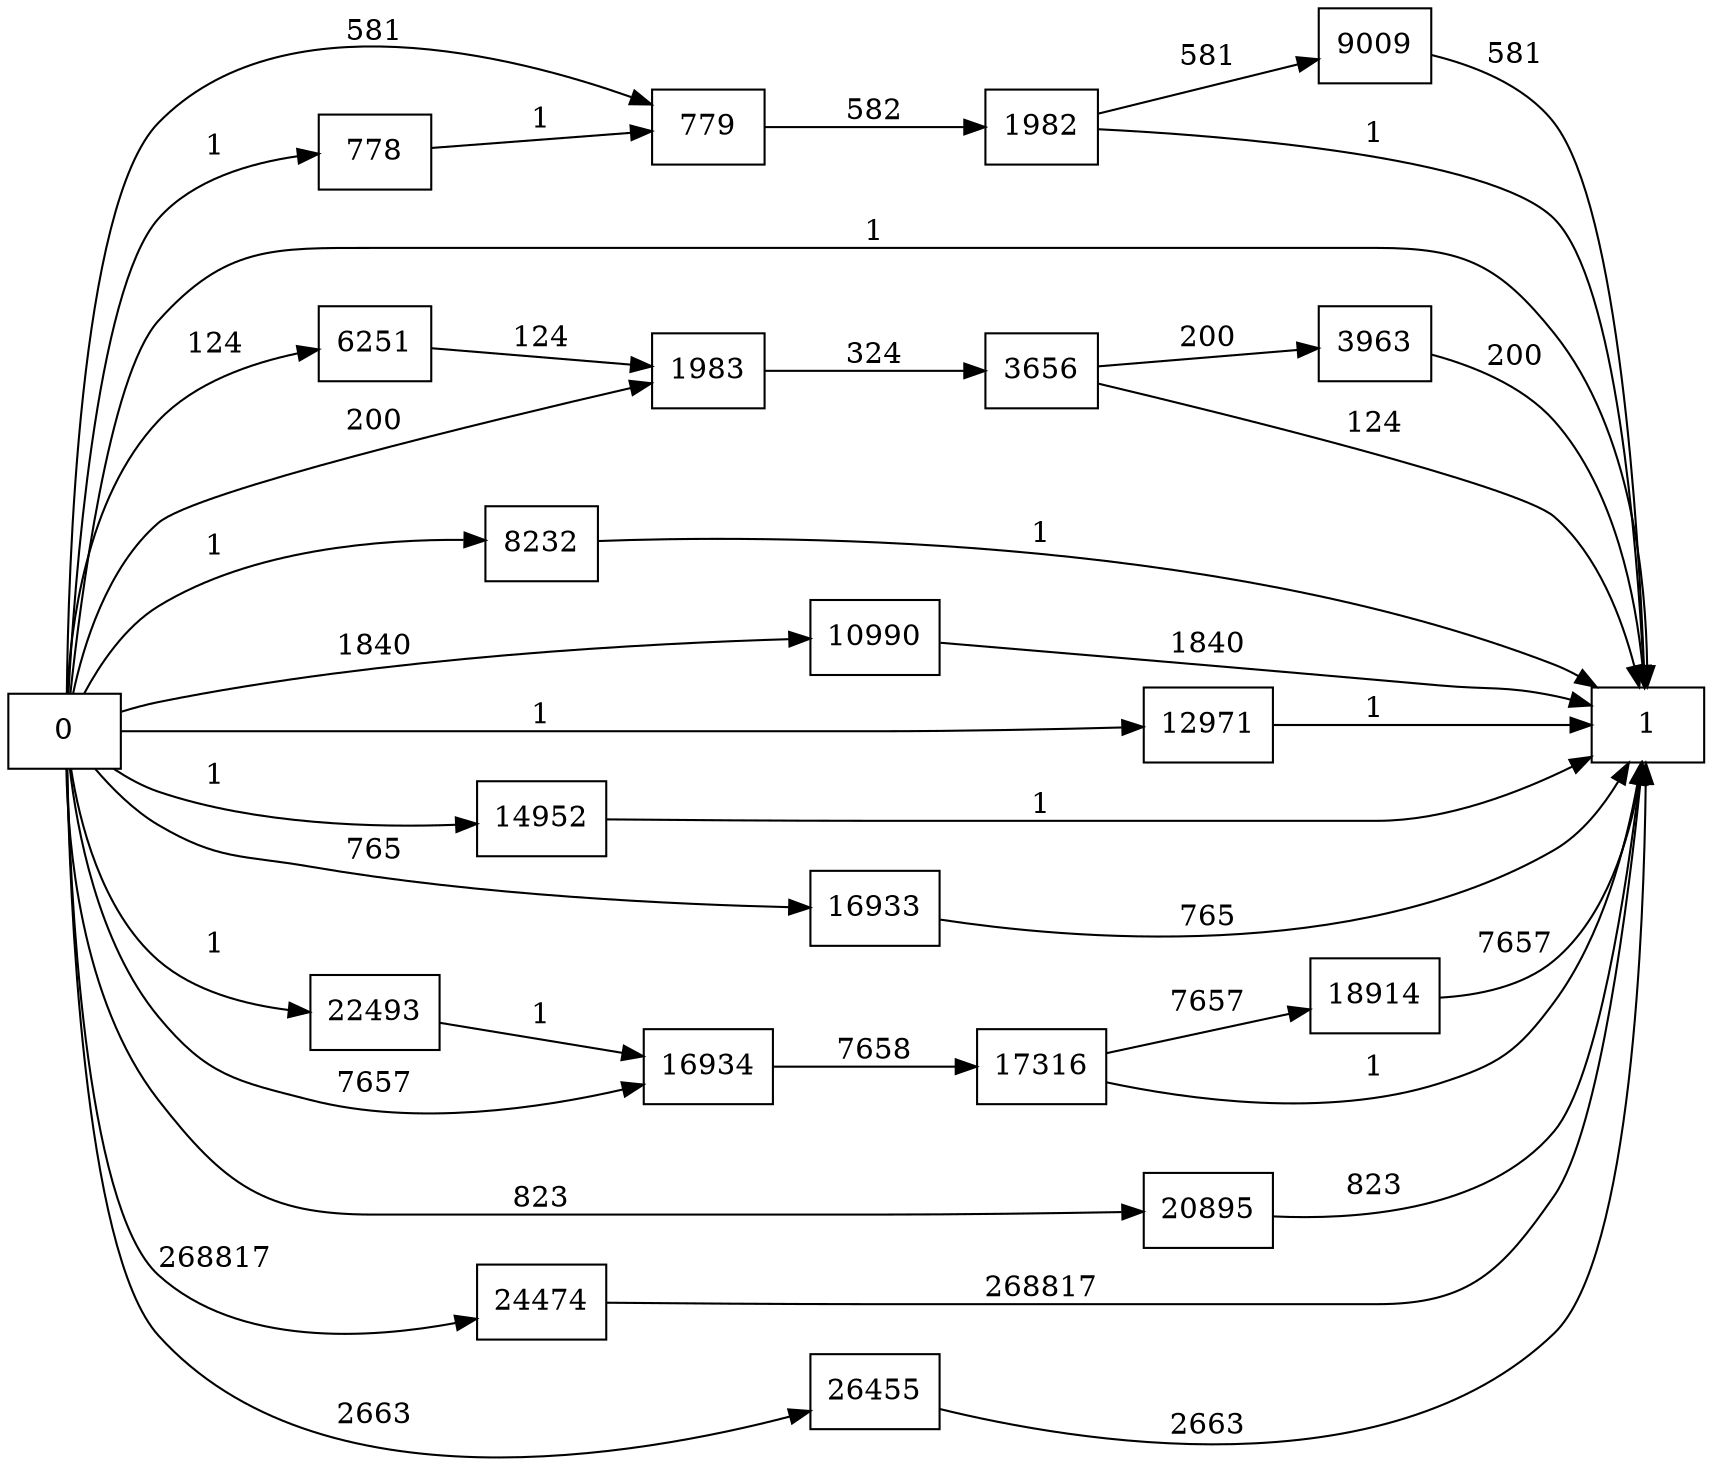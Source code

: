 digraph {
	graph [rankdir=LR]
	node [shape=rectangle]
	778 -> 779 [label=1]
	779 -> 1982 [label=582]
	1982 -> 1 [label=1]
	1982 -> 9009 [label=581]
	1983 -> 3656 [label=324]
	3656 -> 1 [label=124]
	3656 -> 3963 [label=200]
	3963 -> 1 [label=200]
	6251 -> 1983 [label=124]
	8232 -> 1 [label=1]
	9009 -> 1 [label=581]
	10990 -> 1 [label=1840]
	12971 -> 1 [label=1]
	14952 -> 1 [label=1]
	16933 -> 1 [label=765]
	16934 -> 17316 [label=7658]
	17316 -> 1 [label=1]
	17316 -> 18914 [label=7657]
	18914 -> 1 [label=7657]
	20895 -> 1 [label=823]
	22493 -> 16934 [label=1]
	24474 -> 1 [label=268817]
	26455 -> 1 [label=2663]
	0 -> 1983 [label=200]
	0 -> 779 [label=581]
	0 -> 16934 [label=7657]
	0 -> 778 [label=1]
	0 -> 1 [label=1]
	0 -> 6251 [label=124]
	0 -> 8232 [label=1]
	0 -> 10990 [label=1840]
	0 -> 12971 [label=1]
	0 -> 14952 [label=1]
	0 -> 16933 [label=765]
	0 -> 20895 [label=823]
	0 -> 22493 [label=1]
	0 -> 24474 [label=268817]
	0 -> 26455 [label=2663]
}

